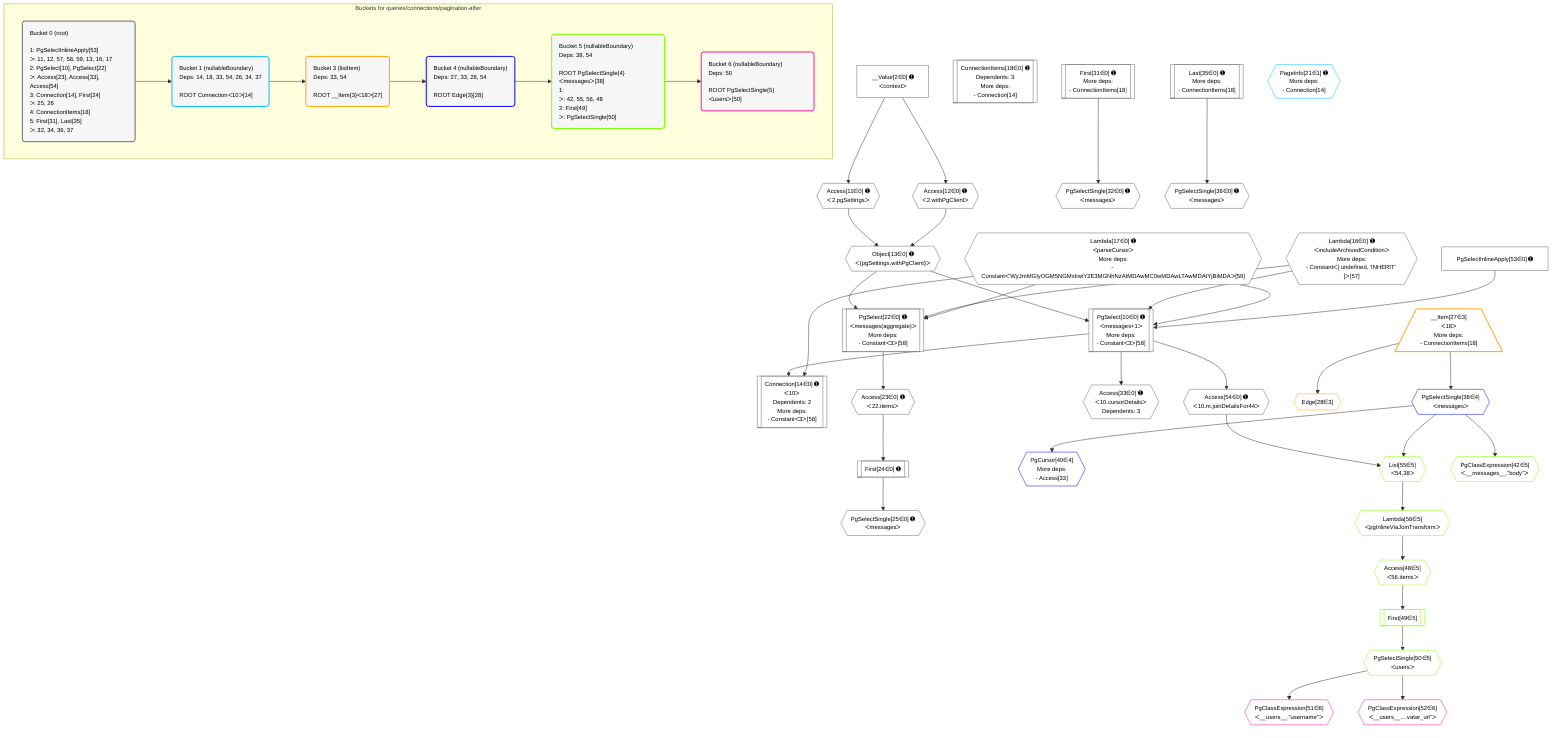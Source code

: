 %%{init: {'themeVariables': { 'fontSize': '12px'}}}%%
graph TD
    classDef path fill:#eee,stroke:#000,color:#000
    classDef plan fill:#fff,stroke-width:1px,color:#000
    classDef itemplan fill:#fff,stroke-width:2px,color:#000
    classDef unbatchedplan fill:#dff,stroke-width:1px,color:#000
    classDef sideeffectplan fill:#fcc,stroke-width:2px,color:#000
    classDef bucket fill:#f6f6f6,color:#000,stroke-width:2px,text-align:left

    subgraph "Buckets for queries/connections/pagination-after"
    Bucket0("Bucket 0 (root)<br /><br />1: PgSelectInlineApply[53]<br />ᐳ: 11, 12, 57, 58, 59, 13, 16, 17<br />2: PgSelect[10], PgSelect[22]<br />ᐳ: Access[23], Access[33], Access[54]<br />3: Connection[14], First[24]<br />ᐳ: 25, 26<br />4: ConnectionItems[18]<br />5: First[31], Last[35]<br />ᐳ: 32, 34, 36, 37"):::bucket
    Bucket1("Bucket 1 (nullableBoundary)<br />Deps: 14, 18, 33, 54, 26, 34, 37<br /><br />ROOT Connectionᐸ10ᐳ[14]"):::bucket
    Bucket3("Bucket 3 (listItem)<br />Deps: 33, 54<br /><br />ROOT __Item{3}ᐸ18ᐳ[27]"):::bucket
    Bucket4("Bucket 4 (nullableBoundary)<br />Deps: 27, 33, 28, 54<br /><br />ROOT Edge{3}[28]"):::bucket
    Bucket5("Bucket 5 (nullableBoundary)<br />Deps: 38, 54<br /><br />ROOT PgSelectSingle{4}ᐸmessagesᐳ[38]<br />1: <br />ᐳ: 42, 55, 56, 48<br />2: First[49]<br />ᐳ: PgSelectSingle[50]"):::bucket
    Bucket6("Bucket 6 (nullableBoundary)<br />Deps: 50<br /><br />ROOT PgSelectSingle{5}ᐸusersᐳ[50]"):::bucket
    end
    Bucket0 --> Bucket1
    Bucket1 --> Bucket3
    Bucket3 --> Bucket4
    Bucket4 --> Bucket5
    Bucket5 --> Bucket6

    %% plan dependencies
    PgSelect10[["PgSelect[10∈0] ➊<br />ᐸmessages+1ᐳ<br />More deps:<br />- Constantᐸ3ᐳ[58]"]]:::plan
    Object13{{"Object[13∈0] ➊<br />ᐸ{pgSettings,withPgClient}ᐳ"}}:::plan
    Lambda16{{"Lambda[16∈0] ➊<br />ᐸincludeArchivedConditionᐳ<br />More deps:<br />- Constantᐸ[ undefined, 'INHERIT' ]ᐳ[57]"}}:::plan
    Lambda17{{"Lambda[17∈0] ➊<br />ᐸparseCursorᐳ<br />More deps:<br />- Constantᐸ'WyJmMGIyOGM5NGMxIiwiY2E3MGNhNzAtMDAwMC0wMDAwLTAwMDAtYjBiMDAᐳ[59]"}}:::plan
    PgSelectInlineApply53["PgSelectInlineApply[53∈0] ➊"]:::plan
    Object13 & Lambda16 & Lambda17 & PgSelectInlineApply53 --> PgSelect10
    PgSelect22[["PgSelect[22∈0] ➊<br />ᐸmessages(aggregate)ᐳ<br />More deps:<br />- Constantᐸ3ᐳ[58]"]]:::plan
    Object13 & Lambda16 & Lambda17 --> PgSelect22
    Connection14[["Connection[14∈0] ➊<br />ᐸ10ᐳ<br />Dependents: 2<br />More deps:<br />- Constantᐸ3ᐳ[58]"]]:::plan
    PgSelect10 & Lambda17 --> Connection14
    Access11{{"Access[11∈0] ➊<br />ᐸ2.pgSettingsᐳ"}}:::plan
    Access12{{"Access[12∈0] ➊<br />ᐸ2.withPgClientᐳ"}}:::plan
    Access11 & Access12 --> Object13
    __Value2["__Value[2∈0] ➊<br />ᐸcontextᐳ"]:::plan
    __Value2 --> Access11
    __Value2 --> Access12
    ConnectionItems18[["ConnectionItems[18∈0] ➊<br />Dependents: 3<br />More deps:<br />- Connection[14]"]]:::plan
    Access23{{"Access[23∈0] ➊<br />ᐸ22.itemsᐳ"}}:::plan
    PgSelect22 --> Access23
    First24[["First[24∈0] ➊"]]:::plan
    Access23 --> First24
    PgSelectSingle25{{"PgSelectSingle[25∈0] ➊<br />ᐸmessagesᐳ"}}:::plan
    First24 --> PgSelectSingle25
    First31[["First[31∈0] ➊<br />More deps:<br />- ConnectionItems[18]"]]:::plan
    PgSelectSingle32{{"PgSelectSingle[32∈0] ➊<br />ᐸmessagesᐳ"}}:::plan
    First31 --> PgSelectSingle32
    Access33{{"Access[33∈0] ➊<br />ᐸ10.cursorDetailsᐳ<br />Dependents: 3"}}:::plan
    PgSelect10 --> Access33
    Last35[["Last[35∈0] ➊<br />More deps:<br />- ConnectionItems[18]"]]:::plan
    PgSelectSingle36{{"PgSelectSingle[36∈0] ➊<br />ᐸmessagesᐳ"}}:::plan
    Last35 --> PgSelectSingle36
    Access54{{"Access[54∈0] ➊<br />ᐸ10.m.joinDetailsFor44ᐳ"}}:::plan
    PgSelect10 --> Access54
    PageInfo21{{"PageInfo[21∈1] ➊<br />More deps:<br />- Connection[14]"}}:::plan
    __Item27[/"__Item[27∈3]<br />ᐸ18ᐳ<br />More deps:<br />- ConnectionItems[18]"\]:::itemplan
    Edge28{{"Edge[28∈3]"}}:::plan
    __Item27 --> Edge28
    PgCursor40{{"PgCursor[40∈4]<br />More deps:<br />- Access[33]"}}:::plan
    PgSelectSingle38{{"PgSelectSingle[38∈4]<br />ᐸmessagesᐳ"}}:::plan
    PgSelectSingle38 --> PgCursor40
    __Item27 --> PgSelectSingle38
    List55{{"List[55∈5]<br />ᐸ54,38ᐳ"}}:::plan
    Access54 & PgSelectSingle38 --> List55
    PgClassExpression42{{"PgClassExpression[42∈5]<br />ᐸ__messages__.”body”ᐳ"}}:::plan
    PgSelectSingle38 --> PgClassExpression42
    Access48{{"Access[48∈5]<br />ᐸ56.itemsᐳ"}}:::plan
    Lambda56{{"Lambda[56∈5]<br />ᐸpgInlineViaJoinTransformᐳ"}}:::plan
    Lambda56 --> Access48
    First49[["First[49∈5]"]]:::plan
    Access48 --> First49
    PgSelectSingle50{{"PgSelectSingle[50∈5]<br />ᐸusersᐳ"}}:::plan
    First49 --> PgSelectSingle50
    List55 --> Lambda56
    PgClassExpression51{{"PgClassExpression[51∈6]<br />ᐸ__users__.”username”ᐳ"}}:::plan
    PgSelectSingle50 --> PgClassExpression51
    PgClassExpression52{{"PgClassExpression[52∈6]<br />ᐸ__users__....vatar_url”ᐳ"}}:::plan
    PgSelectSingle50 --> PgClassExpression52

    %% define steps
    classDef bucket0 stroke:#696969
    class Bucket0,__Value2,PgSelect10,Access11,Access12,Object13,Connection14,Lambda16,Lambda17,ConnectionItems18,PgSelect22,Access23,First24,PgSelectSingle25,First31,PgSelectSingle32,Access33,Last35,PgSelectSingle36,PgSelectInlineApply53,Access54 bucket0
    classDef bucket1 stroke:#00bfff
    class Bucket1,PageInfo21 bucket1
    classDef bucket3 stroke:#ffa500
    class Bucket3,__Item27,Edge28 bucket3
    classDef bucket4 stroke:#0000ff
    class Bucket4,PgSelectSingle38,PgCursor40 bucket4
    classDef bucket5 stroke:#7fff00
    class Bucket5,PgClassExpression42,Access48,First49,PgSelectSingle50,List55,Lambda56 bucket5
    classDef bucket6 stroke:#ff1493
    class Bucket6,PgClassExpression51,PgClassExpression52 bucket6
